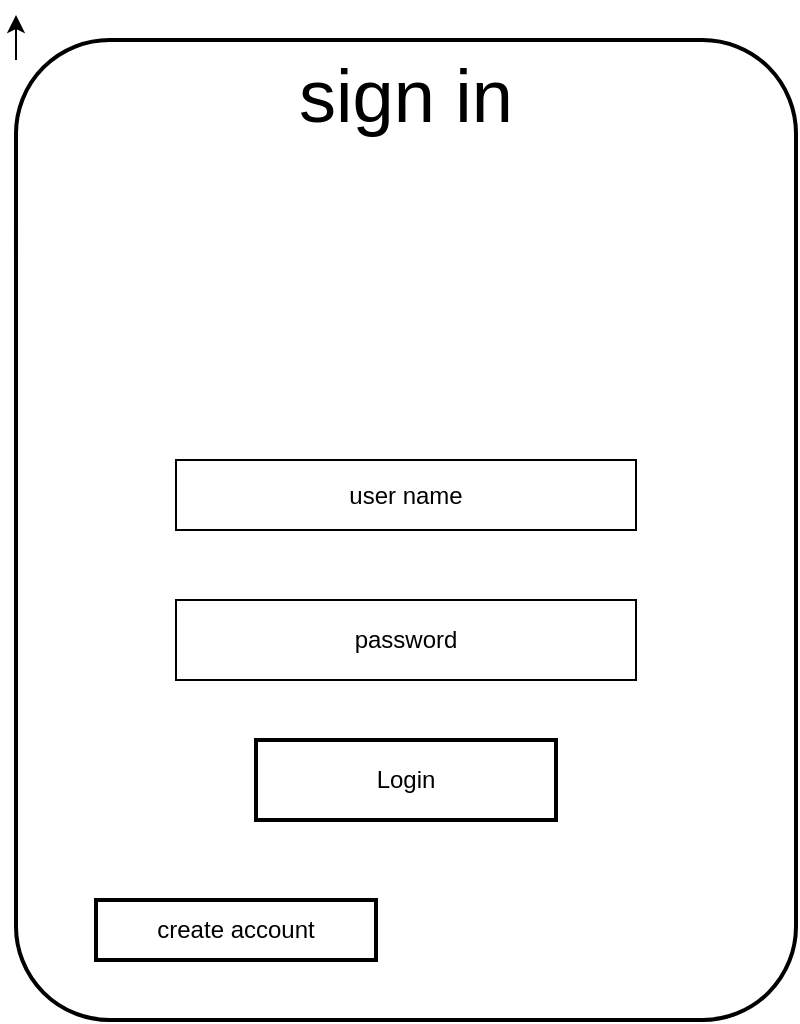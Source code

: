 <mxfile>
    <diagram id="pg36lnRWSuzGStA5agwn" name="sign in page">
        <mxGraphModel dx="654" dy="563" grid="1" gridSize="10" guides="1" tooltips="1" connect="1" arrows="1" fold="1" page="1" pageScale="1" pageWidth="850" pageHeight="1100" math="0" shadow="0">
            <root>
                <mxCell id="0"/>
                <mxCell id="1" parent="0"/>
                <mxCell id="6" style="edgeStyle=none;html=1;exitX=1;exitY=1;exitDx=0;exitDy=0;" edge="1" parent="1">
                    <mxGeometry relative="1" as="geometry">
                        <mxPoint x="170" y="100" as="sourcePoint"/>
                        <mxPoint x="170" y="77.5" as="targetPoint"/>
                    </mxGeometry>
                </mxCell>
                <mxCell id="8" value="sign in" style="rounded=1;whiteSpace=wrap;html=1;align=center;strokeWidth=2;horizontal=1;verticalAlign=top;fontSize=37;arcSize=12;" vertex="1" parent="1">
                    <mxGeometry x="170" y="90" width="390" height="490" as="geometry"/>
                </mxCell>
                <mxCell id="9" value="user name" style="rounded=0;whiteSpace=wrap;html=1;" vertex="1" parent="1">
                    <mxGeometry x="250" y="300" width="230" height="35" as="geometry"/>
                </mxCell>
                <mxCell id="10" value="password" style="rounded=0;whiteSpace=wrap;html=1;" vertex="1" parent="1">
                    <mxGeometry x="250" y="370" width="230" height="40" as="geometry"/>
                </mxCell>
                <mxCell id="11" value="Login" style="rounded=0;whiteSpace=wrap;html=1;strokeWidth=2;fontSize=12;align=center;" vertex="1" parent="1">
                    <mxGeometry x="290" y="440" width="150" height="40" as="geometry"/>
                </mxCell>
                <mxCell id="12" value="create account" style="rounded=0;whiteSpace=wrap;html=1;strokeWidth=2;fontSize=12;" vertex="1" parent="1">
                    <mxGeometry x="210" y="520" width="140" height="30" as="geometry"/>
                </mxCell>
            </root>
        </mxGraphModel>
    </diagram>
    <diagram id="Pea4K_qkFYQHgf8WrobT" name="create account page">
        <mxGraphModel dx="654" dy="563" grid="1" gridSize="10" guides="1" tooltips="1" connect="1" arrows="1" fold="1" page="1" pageScale="1" pageWidth="850" pageHeight="1100" math="0" shadow="0">
            <root>
                <mxCell id="0"/>
                <mxCell id="1" parent="0"/>
                <mxCell id="5ziRj9ihWiUPXEwRt3Pb-10" style="edgeStyle=none;html=1;exitX=1;exitY=0.75;exitDx=0;exitDy=0;entryX=0.342;entryY=1.015;entryDx=0;entryDy=0;entryPerimeter=0;fontSize=12;" edge="1" parent="1" source="5ziRj9ihWiUPXEwRt3Pb-2" target="5ziRj9ihWiUPXEwRt3Pb-9">
                    <mxGeometry relative="1" as="geometry"/>
                </mxCell>
                <mxCell id="5ziRj9ihWiUPXEwRt3Pb-2" value="" style="rounded=1;whiteSpace=wrap;html=1;strokeWidth=2;fontSize=12;" vertex="1" parent="1">
                    <mxGeometry x="40" y="160" width="350" height="460" as="geometry"/>
                </mxCell>
                <mxCell id="5ziRj9ihWiUPXEwRt3Pb-3" value="user name" style="rounded=0;whiteSpace=wrap;html=1;strokeWidth=2;fontSize=12;" vertex="1" parent="1">
                    <mxGeometry x="90" y="270" width="250" height="40" as="geometry"/>
                </mxCell>
                <mxCell id="5ziRj9ihWiUPXEwRt3Pb-4" value="pass word" style="rounded=0;whiteSpace=wrap;html=1;strokeWidth=2;fontSize=12;" vertex="1" parent="1">
                    <mxGeometry x="90" y="350" width="250" height="40" as="geometry"/>
                </mxCell>
                <mxCell id="5ziRj9ihWiUPXEwRt3Pb-5" value="pass word confirm" style="rounded=0;whiteSpace=wrap;html=1;strokeWidth=2;fontSize=12;" vertex="1" parent="1">
                    <mxGeometry x="90" y="430" width="250" height="40" as="geometry"/>
                </mxCell>
                <mxCell id="5ziRj9ihWiUPXEwRt3Pb-6" value="submit" style="rounded=0;whiteSpace=wrap;html=1;strokeWidth=2;fontSize=12;" vertex="1" parent="1">
                    <mxGeometry x="140" y="510" width="150" height="50" as="geometry"/>
                </mxCell>
                <mxCell id="5ziRj9ihWiUPXEwRt3Pb-9" value="success" style="rounded=1;whiteSpace=wrap;html=1;strokeWidth=2;fontSize=30;" vertex="1" parent="1">
                    <mxGeometry x="440" y="160" width="240" height="160" as="geometry"/>
                </mxCell>
            </root>
        </mxGraphModel>
    </diagram>
    <diagram id="s1qnbJ3bJTLgagsd3FBZ" name="game page">
        <mxGraphModel dx="654" dy="563" grid="1" gridSize="10" guides="1" tooltips="1" connect="1" arrows="1" fold="1" page="1" pageScale="1" pageWidth="850" pageHeight="1100" math="0" shadow="0">
            <root>
                <mxCell id="0"/>
                <mxCell id="1" parent="0"/>
                <mxCell id="PTHN6K2cH6tPckffOj0B-1" value="" style="rounded=0;whiteSpace=wrap;html=1;strokeWidth=2;fontSize=30;" vertex="1" parent="1">
                    <mxGeometry x="100" y="40" width="660" height="60" as="geometry"/>
                </mxCell>
                <mxCell id="PTHN6K2cH6tPckffOj0B-3" value="log out" style="rounded=0;whiteSpace=wrap;html=1;strokeWidth=2;fontSize=12;" vertex="1" parent="1">
                    <mxGeometry x="670" y="50" width="90" height="40" as="geometry"/>
                </mxCell>
                <mxCell id="PTHN6K2cH6tPckffOj0B-4" value="illustrated" style="rounded=0;whiteSpace=wrap;html=1;strokeWidth=2;fontSize=12;" vertex="1" parent="1">
                    <mxGeometry x="590" y="50" width="80" height="40" as="geometry"/>
                </mxCell>
                <mxCell id="PTHN6K2cH6tPckffOj0B-5" value="icon" style="rounded=0;whiteSpace=wrap;html=1;strokeWidth=2;fontSize=12;" vertex="1" parent="1">
                    <mxGeometry x="110" y="50" width="100" height="40" as="geometry"/>
                </mxCell>
                <mxCell id="PTHN6K2cH6tPckffOj0B-6" value="game box" style="rounded=0;whiteSpace=wrap;html=1;strokeWidth=2;fontSize=20;align=center;labelPosition=center;verticalLabelPosition=middle;verticalAlign=top;" vertex="1" parent="1">
                    <mxGeometry x="240" y="200" width="510" height="350" as="geometry"/>
                </mxCell>
                <mxCell id="PTHN6K2cH6tPckffOj0B-8" value="slime" style="ellipse;whiteSpace=wrap;html=1;strokeWidth=2;fontSize=20;" vertex="1" parent="1">
                    <mxGeometry x="450" y="440" width="90" height="60" as="geometry"/>
                </mxCell>
                <mxCell id="PTHN6K2cH6tPckffOj0B-9" value="nav bar for buy food" style="rounded=0;whiteSpace=wrap;html=1;strokeWidth=2;fontSize=20;" vertex="1" parent="1">
                    <mxGeometry x="460" y="120" width="290" height="60" as="geometry"/>
                </mxCell>
                <mxCell id="PTHN6K2cH6tPckffOj0B-10" value="gold" style="rounded=0;whiteSpace=wrap;html=1;strokeWidth=2;fontSize=20;" vertex="1" parent="1">
                    <mxGeometry x="240" y="120" width="200" height="60" as="geometry"/>
                </mxCell>
                <mxCell id="PTHN6K2cH6tPckffOj0B-12" value="work" style="rounded=0;whiteSpace=wrap;html=1;strokeWidth=2;fontSize=20;" vertex="1" parent="1">
                    <mxGeometry x="110" y="330" width="120" height="60" as="geometry"/>
                </mxCell>
                <mxCell id="PTHN6K2cH6tPckffOj0B-13" value="state" style="rounded=0;whiteSpace=wrap;html=1;strokeWidth=2;fontSize=20;" vertex="1" parent="1">
                    <mxGeometry x="110" y="230" width="120" height="60" as="geometry"/>
                </mxCell>
                <mxCell id="PTHN6K2cH6tPckffOj0B-14" value="play with slime" style="rounded=0;whiteSpace=wrap;html=1;strokeWidth=2;fontSize=20;" vertex="1" parent="1">
                    <mxGeometry x="110" y="430" width="120" height="60" as="geometry"/>
                </mxCell>
            </root>
        </mxGraphModel>
    </diagram>
    <diagram id="5Y1ZEQHnhWsUKraoghj2" name="illstrated page">
        <mxGraphModel dx="654" dy="563" grid="1" gridSize="10" guides="1" tooltips="1" connect="1" arrows="1" fold="1" page="1" pageScale="1" pageWidth="850" pageHeight="1100" math="0" shadow="0">
            <root>
                <mxCell id="0"/>
                <mxCell id="1" parent="0"/>
                <mxCell id="S89DlaSWCHSazVthIJwM-1" value="" style="rounded=0;whiteSpace=wrap;html=1;strokeWidth=2;fontSize=20;" vertex="1" parent="1">
                    <mxGeometry x="20" y="20" width="650" height="70" as="geometry"/>
                </mxCell>
                <mxCell id="S89DlaSWCHSazVthIJwM-2" value="icon" style="rounded=0;whiteSpace=wrap;html=1;strokeWidth=2;fontSize=20;" vertex="1" parent="1">
                    <mxGeometry x="30" y="32.5" width="90" height="45" as="geometry"/>
                </mxCell>
                <mxCell id="S89DlaSWCHSazVthIJwM-3" value="log out" style="rounded=0;whiteSpace=wrap;html=1;strokeWidth=2;fontSize=20;" vertex="1" parent="1">
                    <mxGeometry x="570" y="32.5" width="100" height="45" as="geometry"/>
                </mxCell>
                <mxCell id="S89DlaSWCHSazVthIJwM-4" value="game box" style="rounded=0;whiteSpace=wrap;html=1;strokeWidth=2;fontSize=20;" vertex="1" parent="1">
                    <mxGeometry x="460" y="32.5" width="100" height="45" as="geometry"/>
                </mxCell>
                <mxCell id="S89DlaSWCHSazVthIJwM-5" value="NO.001" style="rounded=0;whiteSpace=wrap;html=1;strokeWidth=2;fontSize=20;" vertex="1" parent="1">
                    <mxGeometry x="20" y="180" width="140" height="170" as="geometry"/>
                </mxCell>
                <mxCell id="85bIl-AZD953lcLBOtp1-2" value="NO.002" style="rounded=0;whiteSpace=wrap;html=1;strokeWidth=2;fontSize=20;" vertex="1" parent="1">
                    <mxGeometry x="190" y="180" width="140" height="170" as="geometry"/>
                </mxCell>
                <mxCell id="85bIl-AZD953lcLBOtp1-3" value="NO.003" style="rounded=0;whiteSpace=wrap;html=1;strokeWidth=2;fontSize=20;" vertex="1" parent="1">
                    <mxGeometry x="355" y="180" width="140" height="170" as="geometry"/>
                </mxCell>
                <mxCell id="85bIl-AZD953lcLBOtp1-4" value="NO.004" style="rounded=0;whiteSpace=wrap;html=1;strokeWidth=2;fontSize=20;" vertex="1" parent="1">
                    <mxGeometry x="520" y="180" width="140" height="170" as="geometry"/>
                </mxCell>
                <mxCell id="85bIl-AZD953lcLBOtp1-5" value="NO.005" style="rounded=0;whiteSpace=wrap;html=1;strokeWidth=2;fontSize=20;" vertex="1" parent="1">
                    <mxGeometry x="20" y="380" width="140" height="170" as="geometry"/>
                </mxCell>
                <mxCell id="85bIl-AZD953lcLBOtp1-6" value="NO.006" style="rounded=0;whiteSpace=wrap;html=1;strokeWidth=2;fontSize=20;" vertex="1" parent="1">
                    <mxGeometry x="190" y="380" width="140" height="170" as="geometry"/>
                </mxCell>
                <mxCell id="85bIl-AZD953lcLBOtp1-7" value="NO.007" style="rounded=0;whiteSpace=wrap;html=1;strokeWidth=2;fontSize=20;" vertex="1" parent="1">
                    <mxGeometry x="355" y="380" width="140" height="170" as="geometry"/>
                </mxCell>
                <mxCell id="85bIl-AZD953lcLBOtp1-8" value="NO.008" style="rounded=0;whiteSpace=wrap;html=1;strokeWidth=2;fontSize=20;" vertex="1" parent="1">
                    <mxGeometry x="520" y="380" width="140" height="170" as="geometry"/>
                </mxCell>
                <mxCell id="85bIl-AZD953lcLBOtp1-9" value="NO.012" style="rounded=0;whiteSpace=wrap;html=1;strokeWidth=2;fontSize=20;" vertex="1" parent="1">
                    <mxGeometry x="520" y="580" width="140" height="170" as="geometry"/>
                </mxCell>
                <mxCell id="85bIl-AZD953lcLBOtp1-10" value="NO.011" style="rounded=0;whiteSpace=wrap;html=1;strokeWidth=2;fontSize=20;" vertex="1" parent="1">
                    <mxGeometry x="355" y="580" width="140" height="170" as="geometry"/>
                </mxCell>
                <mxCell id="85bIl-AZD953lcLBOtp1-11" value="NO.010" style="rounded=0;whiteSpace=wrap;html=1;strokeWidth=2;fontSize=20;" vertex="1" parent="1">
                    <mxGeometry x="190" y="580" width="140" height="170" as="geometry"/>
                </mxCell>
                <mxCell id="85bIl-AZD953lcLBOtp1-12" value="NO.009" style="rounded=0;whiteSpace=wrap;html=1;strokeWidth=2;fontSize=20;" vertex="1" parent="1">
                    <mxGeometry x="20" y="580" width="140" height="170" as="geometry"/>
                </mxCell>
                <mxCell id="85bIl-AZD953lcLBOtp1-13" value="seach" style="rounded=0;whiteSpace=wrap;html=1;strokeWidth=2;fontSize=20;" vertex="1" parent="1">
                    <mxGeometry x="170" y="110" width="330" height="50" as="geometry"/>
                </mxCell>
            </root>
        </mxGraphModel>
    </diagram>
</mxfile>